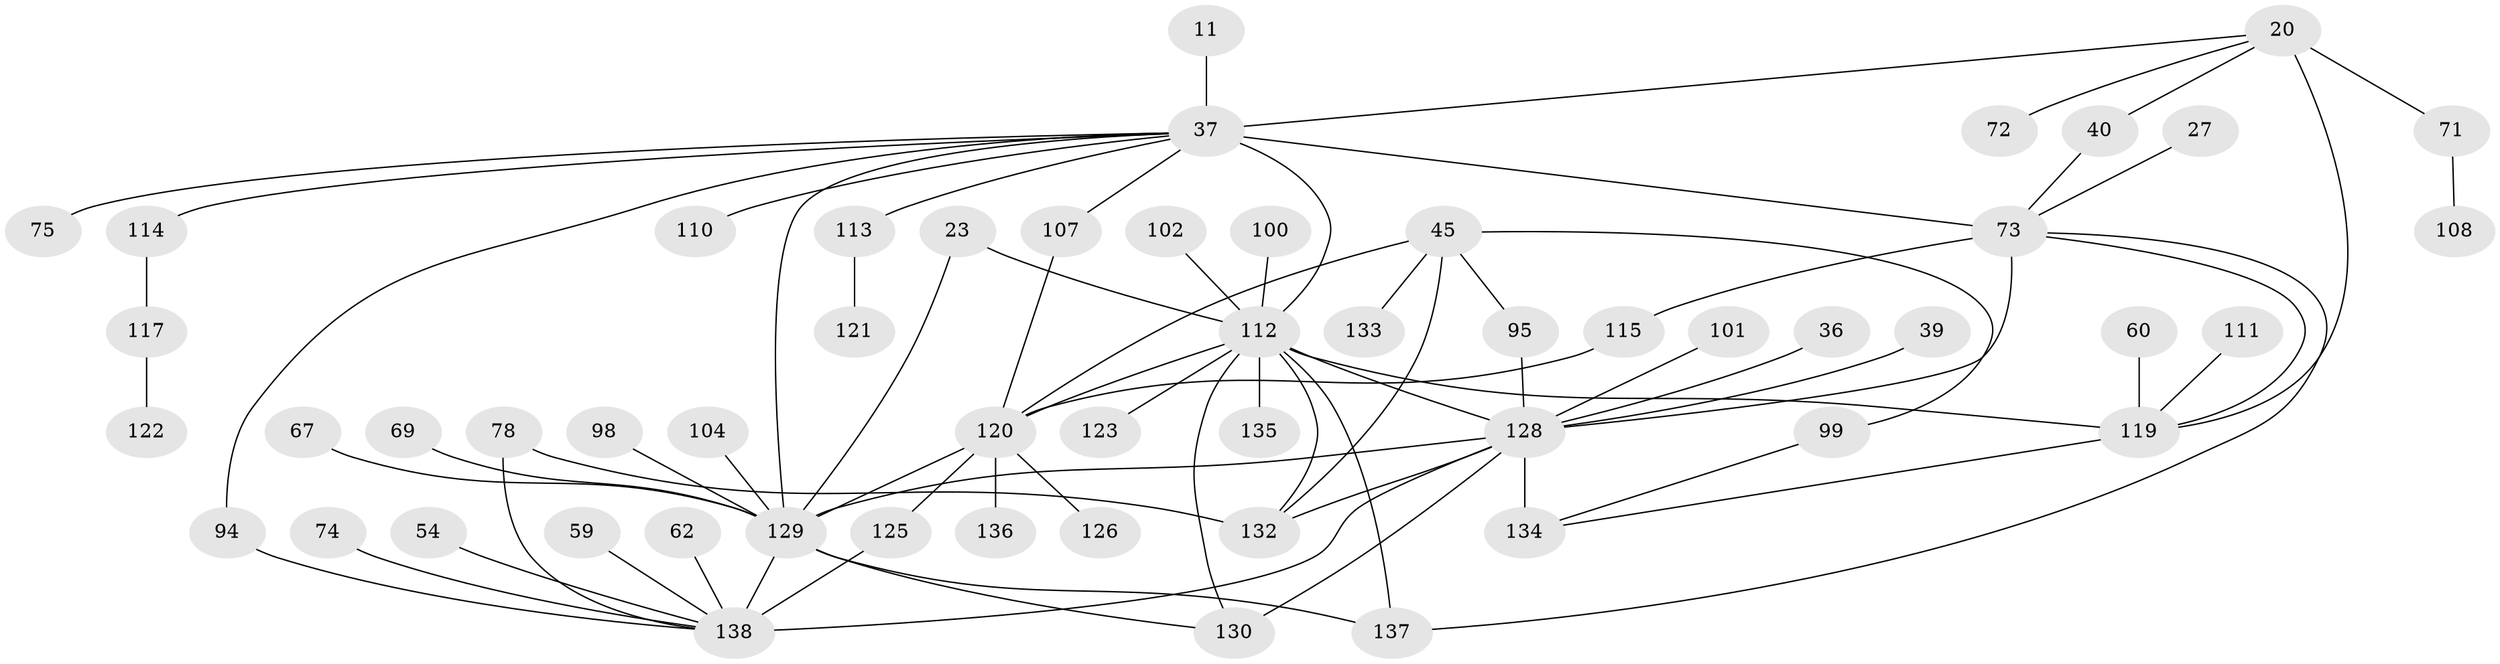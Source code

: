 // original degree distribution, {6: 0.021739130434782608, 3: 0.18840579710144928, 8: 0.014492753623188406, 4: 0.13768115942028986, 9: 0.007246376811594203, 1: 0.2753623188405797, 5: 0.057971014492753624, 2: 0.2898550724637681, 7: 0.007246376811594203}
// Generated by graph-tools (version 1.1) at 2025/44/03/04/25 21:44:45]
// undirected, 55 vertices, 76 edges
graph export_dot {
graph [start="1"]
  node [color=gray90,style=filled];
  11;
  20 [super="+12"];
  23;
  27;
  36;
  37 [super="+2+4+7"];
  39;
  40;
  45 [super="+43"];
  54;
  59;
  60;
  62;
  67;
  69;
  71 [super="+26"];
  72;
  73 [super="+53+52"];
  74;
  75 [super="+33"];
  78;
  94 [super="+70"];
  95;
  98;
  99 [super="+46"];
  100;
  101;
  102;
  104 [super="+63"];
  107;
  108;
  110;
  111;
  112 [super="+83+84+87+97+105"];
  113 [super="+90"];
  114;
  115;
  117;
  119 [super="+56+49+55+81"];
  120 [super="+76+92"];
  121;
  122;
  123;
  125 [super="+124"];
  126;
  128 [super="+109+32+35+118"];
  129 [super="+14+57+93+127"];
  130 [super="+86"];
  132 [super="+22+29+41"];
  133;
  134 [super="+38+116"];
  135;
  136;
  137 [super="+64+96+131"];
  138 [super="+48+21"];
  11 -- 37;
  20 -- 72;
  20 -- 37;
  20 -- 71 [weight=2];
  20 -- 40;
  20 -- 119;
  23 -- 129;
  23 -- 112;
  27 -- 73;
  36 -- 128;
  37 -- 114;
  37 -- 107;
  37 -- 110;
  37 -- 113 [weight=2];
  37 -- 129 [weight=2];
  37 -- 112 [weight=5];
  37 -- 75;
  37 -- 94;
  37 -- 73 [weight=3];
  39 -- 128;
  40 -- 73;
  45 -- 95;
  45 -- 133;
  45 -- 132 [weight=2];
  45 -- 120;
  45 -- 99;
  54 -- 138;
  59 -- 138;
  60 -- 119;
  62 -- 138;
  67 -- 129;
  69 -- 129;
  71 -- 108;
  73 -- 128;
  73 -- 137;
  73 -- 115;
  73 -- 119;
  74 -- 138;
  78 -- 132;
  78 -- 138;
  94 -- 138;
  95 -- 128;
  98 -- 129;
  99 -- 134;
  100 -- 112;
  101 -- 128;
  102 -- 112;
  104 -- 129;
  107 -- 120;
  111 -- 119;
  112 -- 132;
  112 -- 119;
  112 -- 120;
  112 -- 137;
  112 -- 128 [weight=3];
  112 -- 130;
  112 -- 135;
  112 -- 123;
  113 -- 121;
  114 -- 117;
  115 -- 120;
  117 -- 122;
  119 -- 134 [weight=2];
  120 -- 136;
  120 -- 129 [weight=3];
  120 -- 126;
  120 -- 125;
  125 -- 138;
  128 -- 134 [weight=4];
  128 -- 130 [weight=2];
  128 -- 138;
  128 -- 129;
  128 -- 132;
  129 -- 138 [weight=4];
  129 -- 130;
  129 -- 137;
}
